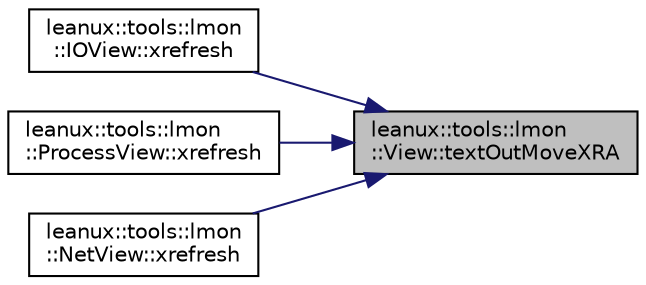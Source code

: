 digraph "leanux::tools::lmon::View::textOutMoveXRA"
{
 // LATEX_PDF_SIZE
  bgcolor="transparent";
  edge [fontname="Helvetica",fontsize="10",labelfontname="Helvetica",labelfontsize="10"];
  node [fontname="Helvetica",fontsize="10",shape=record];
  rankdir="RL";
  Node1 [label="leanux::tools::lmon\l::View::textOutMoveXRA",height=0.2,width=0.4,color="black", fillcolor="grey75", style="filled", fontcolor="black",tooltip="Draw text right-adjusted and progress x with w+1."];
  Node1 -> Node2 [dir="back",color="midnightblue",fontsize="10",style="solid",fontname="Helvetica"];
  Node2 [label="leanux::tools::lmon\l::IOView::xrefresh",height=0.2,width=0.4,color="black",URL="$classleanux_1_1tools_1_1lmon_1_1IOView.html#ad5d8db29927cc18e861cfa5ba48ecd94",tooltip="refresh (redraw) the View."];
  Node1 -> Node3 [dir="back",color="midnightblue",fontsize="10",style="solid",fontname="Helvetica"];
  Node3 [label="leanux::tools::lmon\l::ProcessView::xrefresh",height=0.2,width=0.4,color="black",URL="$classleanux_1_1tools_1_1lmon_1_1ProcessView.html#af3566e8ec176744fcd254c558de68eed",tooltip="Refresh/redraw the ProcessView."];
  Node1 -> Node4 [dir="back",color="midnightblue",fontsize="10",style="solid",fontname="Helvetica"];
  Node4 [label="leanux::tools::lmon\l::NetView::xrefresh",height=0.2,width=0.4,color="black",URL="$classleanux_1_1tools_1_1lmon_1_1NetView.html#a0e5c6aa931081924ece2bd2407dfc000",tooltip="Refresh/redraw the ProcessView."];
}
